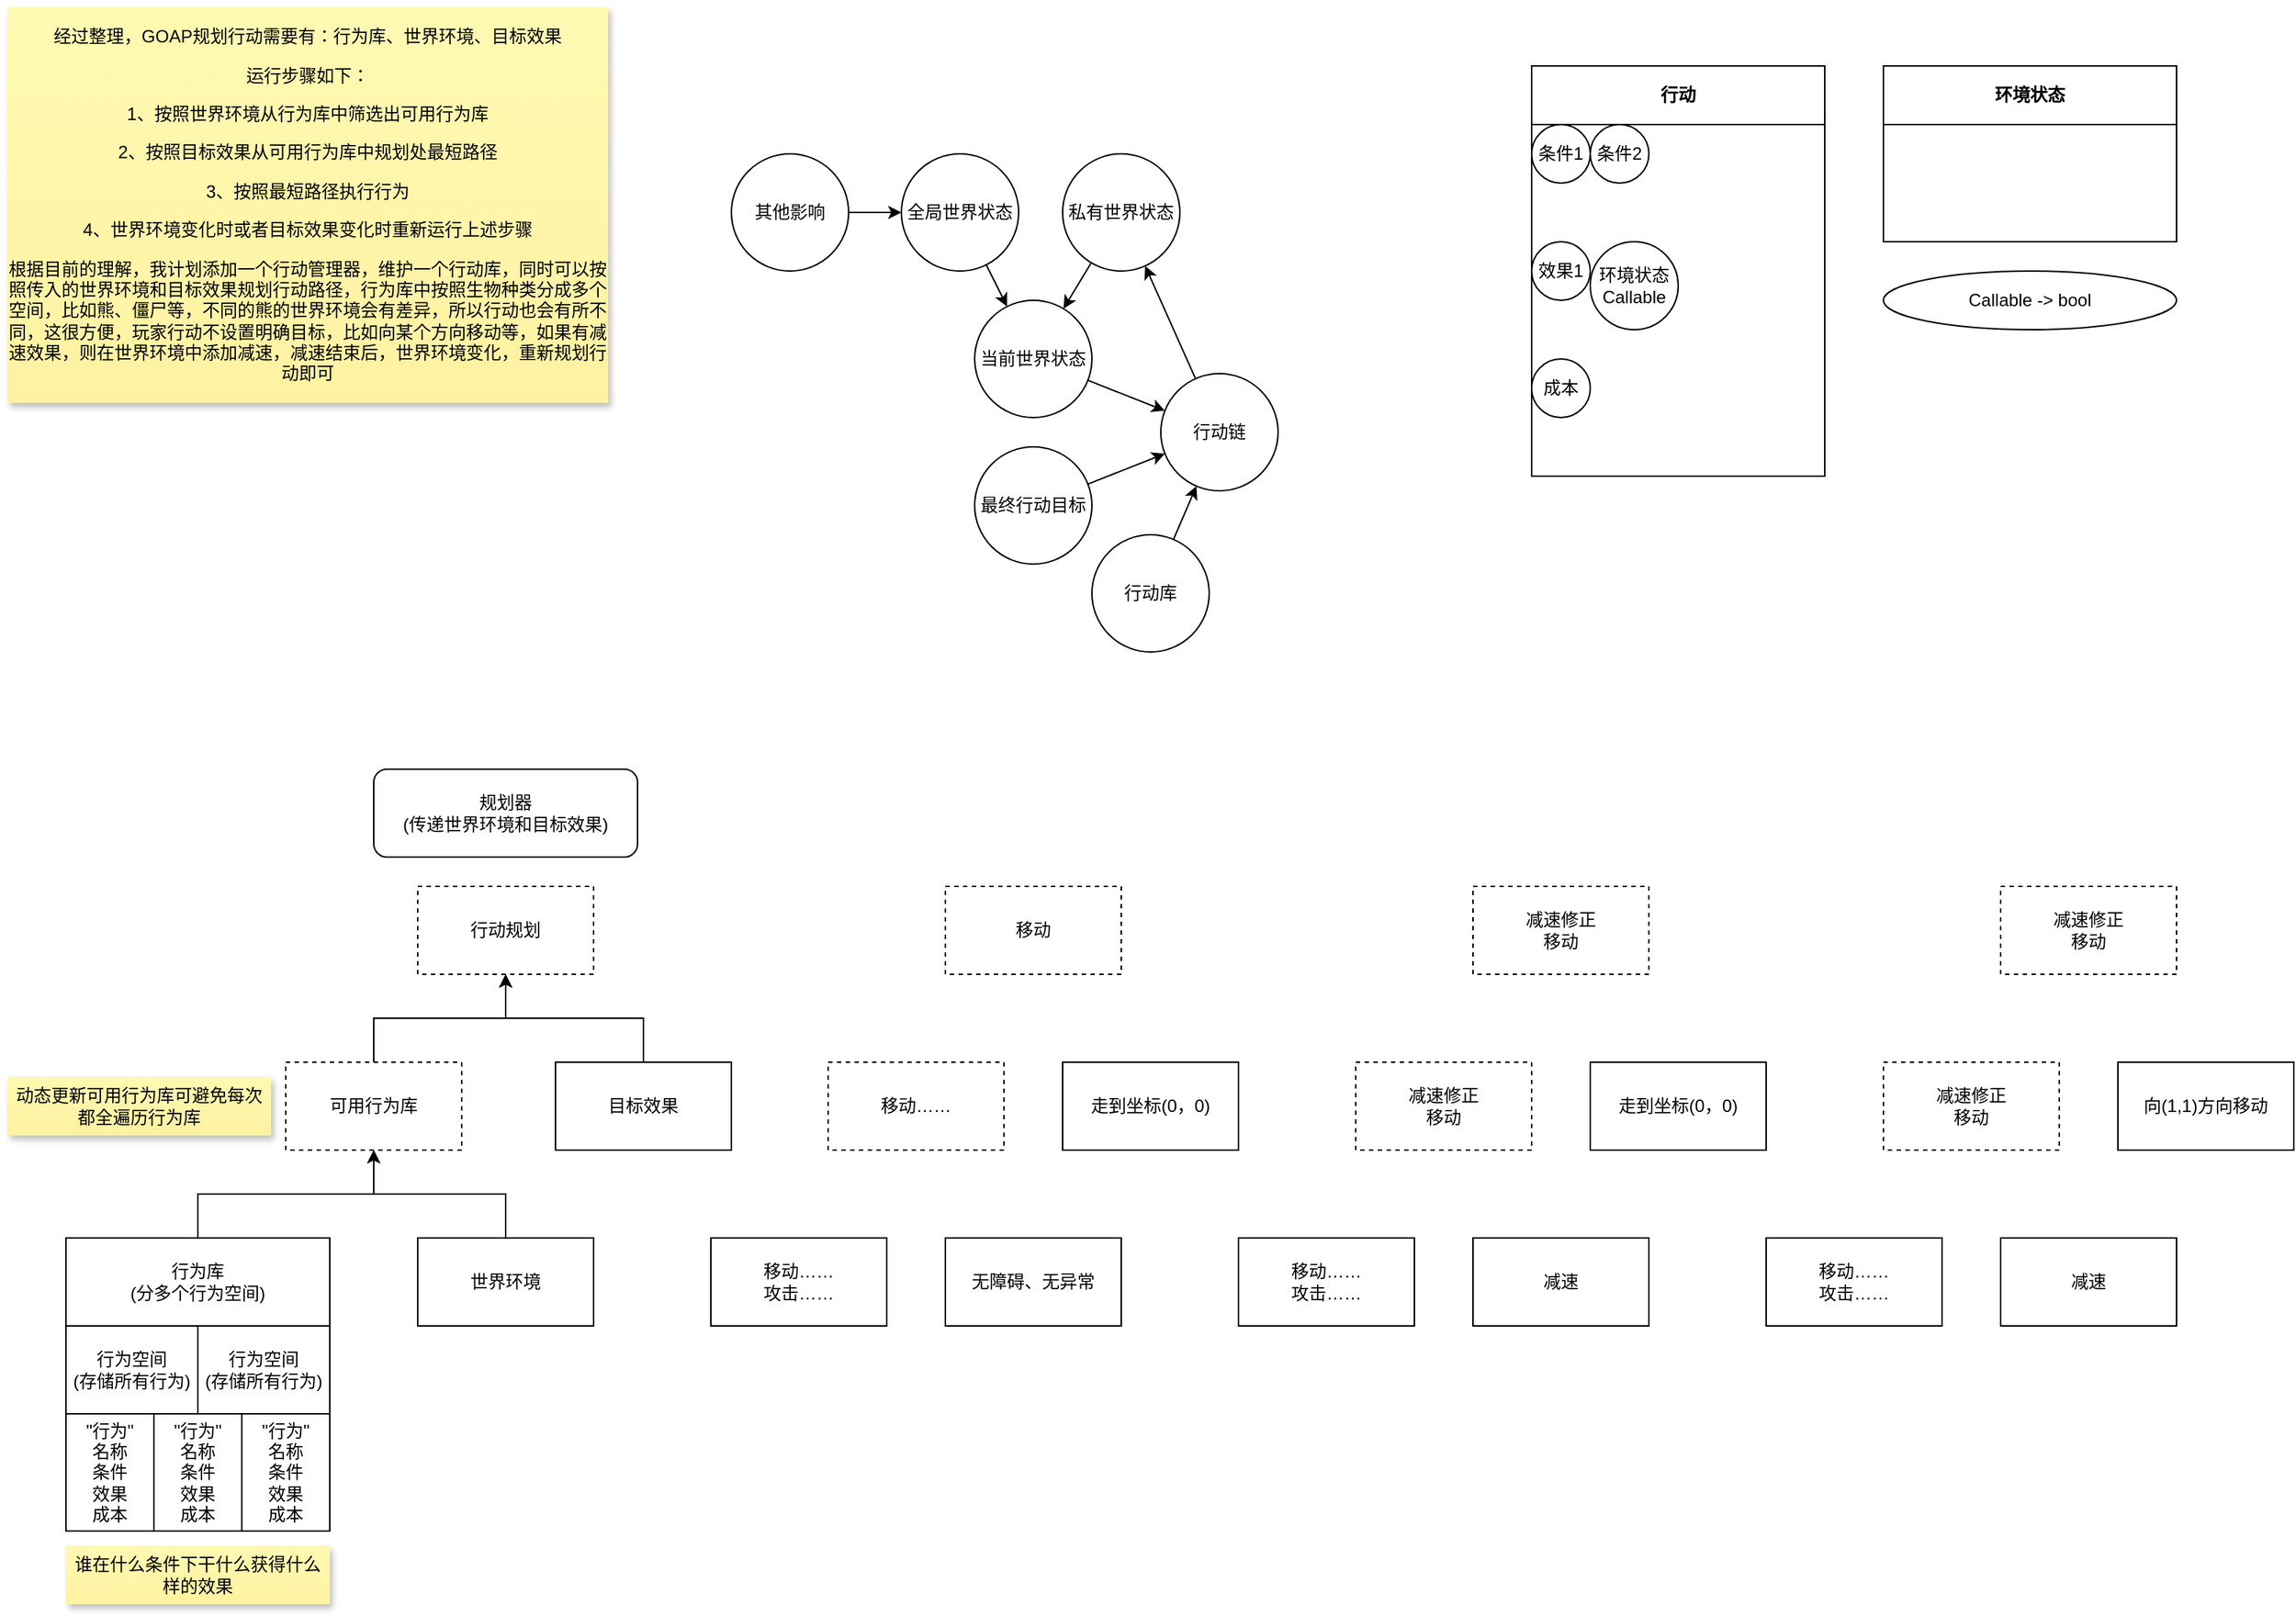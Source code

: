 <mxfile version="26.0.3">
  <diagram name="第 1 页" id="ztpbzlv1TndeiAizWeVI">
    <mxGraphModel dx="911" dy="555" grid="1" gridSize="10" guides="1" tooltips="1" connect="1" arrows="1" fold="1" page="1" pageScale="1" pageWidth="827" pageHeight="1169" math="0" shadow="0">
      <root>
        <mxCell id="0" />
        <mxCell id="1" parent="0" />
        <mxCell id="7N8fJA937FwxK6IIyWdn-8" style="edgeStyle=orthogonalEdgeStyle;rounded=0;orthogonalLoop=1;jettySize=auto;html=1;exitX=0.5;exitY=0;exitDx=0;exitDy=0;entryX=0.5;entryY=1;entryDx=0;entryDy=0;" parent="1" source="4GTQo5QM6bafJJ9mTJLX-1" target="7N8fJA937FwxK6IIyWdn-5" edge="1">
          <mxGeometry relative="1" as="geometry" />
        </mxCell>
        <mxCell id="4GTQo5QM6bafJJ9mTJLX-1" value="行为库&lt;br&gt;(分多个行为空间)" style="rounded=0;whiteSpace=wrap;html=1;" parent="1" vertex="1">
          <mxGeometry x="80" y="880" width="180" height="60" as="geometry" />
        </mxCell>
        <mxCell id="4GTQo5QM6bafJJ9mTJLX-2" value="&quot;行为&quot;&lt;br&gt;名称&lt;br&gt;条件&lt;br&gt;效果&lt;br&gt;成本" style="rounded=0;whiteSpace=wrap;html=1;" parent="1" vertex="1">
          <mxGeometry x="80" y="1000" width="60" height="80" as="geometry" />
        </mxCell>
        <mxCell id="4GTQo5QM6bafJJ9mTJLX-3" value="规划器&lt;br&gt;&lt;div&gt;(传递世界环境和目标效果)&lt;/div&gt;" style="rounded=1;whiteSpace=wrap;html=1;" parent="1" vertex="1">
          <mxGeometry x="290" y="560" width="180" height="60" as="geometry" />
        </mxCell>
        <mxCell id="4GTQo5QM6bafJJ9mTJLX-4" value="行为空间&lt;div&gt;(存储所有行为)&lt;/div&gt;" style="rounded=0;whiteSpace=wrap;html=1;" parent="1" vertex="1">
          <mxGeometry x="80" y="940" width="90" height="60" as="geometry" />
        </mxCell>
        <mxCell id="4GTQo5QM6bafJJ9mTJLX-5" value="&quot;行为&quot;&lt;br&gt;名称&lt;br&gt;条件&lt;br&gt;效果&lt;br&gt;成本" style="rounded=0;whiteSpace=wrap;html=1;" parent="1" vertex="1">
          <mxGeometry x="140" y="1000" width="60" height="80" as="geometry" />
        </mxCell>
        <mxCell id="4GTQo5QM6bafJJ9mTJLX-6" value="行为空间&lt;div&gt;(存储所有行为)&lt;/div&gt;" style="rounded=0;whiteSpace=wrap;html=1;" parent="1" vertex="1">
          <mxGeometry x="170" y="940" width="90" height="60" as="geometry" />
        </mxCell>
        <mxCell id="4GTQo5QM6bafJJ9mTJLX-7" value="&quot;行为&quot;&lt;br&gt;名称&lt;br&gt;条件&lt;br&gt;效果&lt;br&gt;成本" style="rounded=0;whiteSpace=wrap;html=1;" parent="1" vertex="1">
          <mxGeometry x="200" y="1000" width="60" height="80" as="geometry" />
        </mxCell>
        <mxCell id="7N8fJA937FwxK6IIyWdn-3" value="谁在什么条件下干什么获得什么样的效果" style="shape=note;whiteSpace=wrap;html=1;backgroundOutline=1;fontColor=#000000;darkOpacity=0.05;fillColor=#FFF9B2;strokeColor=none;fillStyle=solid;direction=west;gradientDirection=north;gradientColor=#FFF2A1;shadow=1;size=0;pointerEvents=1;" parent="1" vertex="1">
          <mxGeometry x="80" y="1090" width="180" height="40" as="geometry" />
        </mxCell>
        <mxCell id="7N8fJA937FwxK6IIyWdn-10" style="edgeStyle=orthogonalEdgeStyle;rounded=0;orthogonalLoop=1;jettySize=auto;html=1;exitX=0.5;exitY=0;exitDx=0;exitDy=0;entryX=0.5;entryY=1;entryDx=0;entryDy=0;" parent="1" source="7N8fJA937FwxK6IIyWdn-4" target="7N8fJA937FwxK6IIyWdn-5" edge="1">
          <mxGeometry relative="1" as="geometry" />
        </mxCell>
        <mxCell id="7N8fJA937FwxK6IIyWdn-4" value="世界环境" style="whiteSpace=wrap;html=1;" parent="1" vertex="1">
          <mxGeometry x="320" y="880" width="120" height="60" as="geometry" />
        </mxCell>
        <mxCell id="7N8fJA937FwxK6IIyWdn-12" style="edgeStyle=orthogonalEdgeStyle;rounded=0;orthogonalLoop=1;jettySize=auto;html=1;exitX=0.5;exitY=0;exitDx=0;exitDy=0;entryX=0.5;entryY=1;entryDx=0;entryDy=0;" parent="1" source="7N8fJA937FwxK6IIyWdn-5" target="7N8fJA937FwxK6IIyWdn-7" edge="1">
          <mxGeometry relative="1" as="geometry" />
        </mxCell>
        <mxCell id="7N8fJA937FwxK6IIyWdn-5" value="可用行为库" style="whiteSpace=wrap;html=1;dashed=1;" parent="1" vertex="1">
          <mxGeometry x="230" y="760" width="120" height="60" as="geometry" />
        </mxCell>
        <mxCell id="7N8fJA937FwxK6IIyWdn-11" style="edgeStyle=orthogonalEdgeStyle;rounded=0;orthogonalLoop=1;jettySize=auto;html=1;exitX=0.5;exitY=0;exitDx=0;exitDy=0;entryX=0.5;entryY=1;entryDx=0;entryDy=0;" parent="1" source="7N8fJA937FwxK6IIyWdn-6" target="7N8fJA937FwxK6IIyWdn-7" edge="1">
          <mxGeometry relative="1" as="geometry" />
        </mxCell>
        <mxCell id="7N8fJA937FwxK6IIyWdn-6" value="目标效果" style="whiteSpace=wrap;html=1;" parent="1" vertex="1">
          <mxGeometry x="414" y="760" width="120" height="60" as="geometry" />
        </mxCell>
        <mxCell id="7N8fJA937FwxK6IIyWdn-7" value="行动规划" style="whiteSpace=wrap;html=1;dashed=1;" parent="1" vertex="1">
          <mxGeometry x="320" y="640" width="120" height="60" as="geometry" />
        </mxCell>
        <mxCell id="7N8fJA937FwxK6IIyWdn-13" value="动态更新可用行为库可避免每次都全遍历行为库" style="shape=note;whiteSpace=wrap;html=1;backgroundOutline=1;fontColor=#000000;darkOpacity=0.05;fillColor=#FFF9B2;strokeColor=none;fillStyle=solid;direction=west;gradientDirection=north;gradientColor=#FFF2A1;shadow=1;size=0;pointerEvents=1;" parent="1" vertex="1">
          <mxGeometry x="40" y="770" width="180" height="40" as="geometry" />
        </mxCell>
        <mxCell id="7N8fJA937FwxK6IIyWdn-14" value="移动" style="whiteSpace=wrap;html=1;dashed=1;" parent="1" vertex="1">
          <mxGeometry x="680" y="640" width="120" height="60" as="geometry" />
        </mxCell>
        <mxCell id="7N8fJA937FwxK6IIyWdn-15" value="移动……" style="whiteSpace=wrap;html=1;dashed=1;" parent="1" vertex="1">
          <mxGeometry x="600" y="760" width="120" height="60" as="geometry" />
        </mxCell>
        <mxCell id="7N8fJA937FwxK6IIyWdn-16" value="走到坐标(0，0)" style="whiteSpace=wrap;html=1;" parent="1" vertex="1">
          <mxGeometry x="760" y="760" width="120" height="60" as="geometry" />
        </mxCell>
        <mxCell id="7N8fJA937FwxK6IIyWdn-17" value="无障碍、无异常" style="whiteSpace=wrap;html=1;" parent="1" vertex="1">
          <mxGeometry x="680" y="880" width="120" height="60" as="geometry" />
        </mxCell>
        <mxCell id="7N8fJA937FwxK6IIyWdn-18" value="移动……&lt;br&gt;攻击……" style="whiteSpace=wrap;html=1;" parent="1" vertex="1">
          <mxGeometry x="520" y="880" width="120" height="60" as="geometry" />
        </mxCell>
        <mxCell id="7N8fJA937FwxK6IIyWdn-19" value="减速修正&lt;br&gt;移动" style="whiteSpace=wrap;html=1;dashed=1;" parent="1" vertex="1">
          <mxGeometry x="1040" y="640" width="120" height="60" as="geometry" />
        </mxCell>
        <mxCell id="7N8fJA937FwxK6IIyWdn-20" value="减速修正&lt;br&gt;移动" style="whiteSpace=wrap;html=1;dashed=1;" parent="1" vertex="1">
          <mxGeometry x="960" y="760" width="120" height="60" as="geometry" />
        </mxCell>
        <mxCell id="7N8fJA937FwxK6IIyWdn-21" value="走到坐标(0，0)" style="whiteSpace=wrap;html=1;" parent="1" vertex="1">
          <mxGeometry x="1120" y="760" width="120" height="60" as="geometry" />
        </mxCell>
        <mxCell id="7N8fJA937FwxK6IIyWdn-22" value="减速" style="whiteSpace=wrap;html=1;" parent="1" vertex="1">
          <mxGeometry x="1040" y="880" width="120" height="60" as="geometry" />
        </mxCell>
        <mxCell id="7N8fJA937FwxK6IIyWdn-23" value="移动……&lt;br&gt;攻击……" style="whiteSpace=wrap;html=1;" parent="1" vertex="1">
          <mxGeometry x="880" y="880" width="120" height="60" as="geometry" />
        </mxCell>
        <mxCell id="7N8fJA937FwxK6IIyWdn-25" value="&lt;p data-pm-slice=&quot;1 1 []&quot;&gt;经过整理，GOAP规划行动需要有：行为库、世界环境、目标效果&lt;/p&gt;&lt;p&gt;运行步骤如下：&lt;/p&gt;&lt;p&gt;1、按照世界环境从行为库中筛选出可用行为库&lt;/p&gt;&lt;p&gt;2、按照目标效果从可用行为库中规划处最短路径&lt;/p&gt;&lt;p&gt;3、按照最短路径执行行为&lt;/p&gt;&lt;p&gt;4、世界环境变化时或者目标效果变化时重新运行上述步骤&lt;/p&gt;&lt;p&gt;根据目前的理解，我计划添加一个行动管理器，维护一个行动库，同时可以按照传入的世界环境和目标效果规划行动路径，行为库中按照生物种类分成多个空间，比如熊、僵尸等，不同的熊的世界环境会有差异，所以行动也会有所不同，这很方便，玩家行动不设置明确目标，比如向某个方向移动等，如果有减速效果，则在世界环境中添加减速，减速结束后，世界环境变化，重新规划行动即可&lt;/p&gt;" style="shape=note;whiteSpace=wrap;html=1;backgroundOutline=1;fontColor=#000000;darkOpacity=0.05;fillColor=#FFF9B2;strokeColor=none;fillStyle=solid;direction=west;gradientDirection=north;gradientColor=#FFF2A1;shadow=1;size=0;pointerEvents=1;" parent="1" vertex="1">
          <mxGeometry x="40" y="40" width="410" height="270" as="geometry" />
        </mxCell>
        <mxCell id="7N8fJA937FwxK6IIyWdn-26" value="减速修正&lt;br&gt;移动" style="whiteSpace=wrap;html=1;dashed=1;" parent="1" vertex="1">
          <mxGeometry x="1400" y="640" width="120" height="60" as="geometry" />
        </mxCell>
        <mxCell id="7N8fJA937FwxK6IIyWdn-27" value="减速修正&lt;br&gt;移动" style="whiteSpace=wrap;html=1;dashed=1;" parent="1" vertex="1">
          <mxGeometry x="1320" y="760" width="120" height="60" as="geometry" />
        </mxCell>
        <mxCell id="7N8fJA937FwxK6IIyWdn-28" value="向(1,1)方向移动" style="whiteSpace=wrap;html=1;" parent="1" vertex="1">
          <mxGeometry x="1480" y="760" width="120" height="60" as="geometry" />
        </mxCell>
        <mxCell id="7N8fJA937FwxK6IIyWdn-29" value="减速" style="whiteSpace=wrap;html=1;" parent="1" vertex="1">
          <mxGeometry x="1400" y="880" width="120" height="60" as="geometry" />
        </mxCell>
        <mxCell id="7N8fJA937FwxK6IIyWdn-30" value="移动……&lt;br&gt;攻击……" style="whiteSpace=wrap;html=1;" parent="1" vertex="1">
          <mxGeometry x="1240" y="880" width="120" height="60" as="geometry" />
        </mxCell>
        <mxCell id="7N8fJA937FwxK6IIyWdn-38" value="全局世界状态" style="ellipse;whiteSpace=wrap;html=1;" parent="1" vertex="1">
          <mxGeometry x="650" y="140" width="80" height="80" as="geometry" />
        </mxCell>
        <mxCell id="7N8fJA937FwxK6IIyWdn-39" value="私有世界状态" style="ellipse;whiteSpace=wrap;html=1;" parent="1" vertex="1">
          <mxGeometry x="760" y="140" width="80" height="80" as="geometry" />
        </mxCell>
        <mxCell id="7N8fJA937FwxK6IIyWdn-40" value="当前世界状态" style="ellipse;whiteSpace=wrap;html=1;" parent="1" vertex="1">
          <mxGeometry x="700" y="240" width="80" height="80" as="geometry" />
        </mxCell>
        <mxCell id="7N8fJA937FwxK6IIyWdn-42" value="" style="edgeStyle=none;orthogonalLoop=1;jettySize=auto;html=1;rounded=0;" parent="1" source="7N8fJA937FwxK6IIyWdn-38" target="7N8fJA937FwxK6IIyWdn-40" edge="1">
          <mxGeometry width="80" relative="1" as="geometry">
            <mxPoint x="970" y="240" as="sourcePoint" />
            <mxPoint x="1050" y="240" as="targetPoint" />
            <Array as="points" />
          </mxGeometry>
        </mxCell>
        <mxCell id="7N8fJA937FwxK6IIyWdn-43" value="" style="edgeStyle=none;orthogonalLoop=1;jettySize=auto;html=1;rounded=0;" parent="1" source="7N8fJA937FwxK6IIyWdn-39" target="7N8fJA937FwxK6IIyWdn-40" edge="1">
          <mxGeometry width="80" relative="1" as="geometry">
            <mxPoint x="890" y="230" as="sourcePoint" />
            <mxPoint x="970" y="230" as="targetPoint" />
            <Array as="points" />
          </mxGeometry>
        </mxCell>
        <mxCell id="7N8fJA937FwxK6IIyWdn-45" value="其他影响" style="ellipse;whiteSpace=wrap;html=1;" parent="1" vertex="1">
          <mxGeometry x="534" y="140" width="80" height="80" as="geometry" />
        </mxCell>
        <mxCell id="7N8fJA937FwxK6IIyWdn-46" value="" style="edgeStyle=none;orthogonalLoop=1;jettySize=auto;html=1;rounded=0;" parent="1" source="7N8fJA937FwxK6IIyWdn-45" target="7N8fJA937FwxK6IIyWdn-38" edge="1">
          <mxGeometry width="80" relative="1" as="geometry">
            <mxPoint x="650" y="80" as="sourcePoint" />
            <mxPoint x="730" y="80" as="targetPoint" />
            <Array as="points" />
          </mxGeometry>
        </mxCell>
        <mxCell id="7N8fJA937FwxK6IIyWdn-47" value="最终行动目标" style="ellipse;whiteSpace=wrap;html=1;" parent="1" vertex="1">
          <mxGeometry x="700" y="340" width="80" height="80" as="geometry" />
        </mxCell>
        <mxCell id="7N8fJA937FwxK6IIyWdn-49" value="行动链" style="ellipse;whiteSpace=wrap;html=1;" parent="1" vertex="1">
          <mxGeometry x="827" y="290" width="80" height="80" as="geometry" />
        </mxCell>
        <mxCell id="7N8fJA937FwxK6IIyWdn-50" value="" style="edgeStyle=none;orthogonalLoop=1;jettySize=auto;html=1;rounded=0;" parent="1" source="7N8fJA937FwxK6IIyWdn-40" target="7N8fJA937FwxK6IIyWdn-49" edge="1">
          <mxGeometry width="80" relative="1" as="geometry">
            <mxPoint x="910" y="240" as="sourcePoint" />
            <mxPoint x="990" y="240" as="targetPoint" />
            <Array as="points" />
          </mxGeometry>
        </mxCell>
        <mxCell id="7N8fJA937FwxK6IIyWdn-51" value="" style="edgeStyle=none;orthogonalLoop=1;jettySize=auto;html=1;rounded=0;" parent="1" source="7N8fJA937FwxK6IIyWdn-47" target="7N8fJA937FwxK6IIyWdn-49" edge="1">
          <mxGeometry width="80" relative="1" as="geometry">
            <mxPoint x="820" y="390" as="sourcePoint" />
            <mxPoint x="900" y="390" as="targetPoint" />
            <Array as="points" />
          </mxGeometry>
        </mxCell>
        <mxCell id="7N8fJA937FwxK6IIyWdn-52" value="行动库" style="ellipse;whiteSpace=wrap;html=1;" parent="1" vertex="1">
          <mxGeometry x="780" y="400" width="80" height="80" as="geometry" />
        </mxCell>
        <mxCell id="7N8fJA937FwxK6IIyWdn-53" value="" style="edgeStyle=none;orthogonalLoop=1;jettySize=auto;html=1;rounded=0;" parent="1" source="7N8fJA937FwxK6IIyWdn-52" target="7N8fJA937FwxK6IIyWdn-49" edge="1">
          <mxGeometry width="80" relative="1" as="geometry">
            <mxPoint x="960" y="390" as="sourcePoint" />
            <mxPoint x="1040" y="390" as="targetPoint" />
            <Array as="points" />
          </mxGeometry>
        </mxCell>
        <mxCell id="7N8fJA937FwxK6IIyWdn-54" value="" style="edgeStyle=none;orthogonalLoop=1;jettySize=auto;html=1;rounded=0;" parent="1" source="7N8fJA937FwxK6IIyWdn-49" target="7N8fJA937FwxK6IIyWdn-39" edge="1">
          <mxGeometry width="80" relative="1" as="geometry">
            <mxPoint x="900" y="220" as="sourcePoint" />
            <mxPoint x="980" y="220" as="targetPoint" />
            <Array as="points" />
          </mxGeometry>
        </mxCell>
        <mxCell id="OdeeGB7fIttDKXOStnM0-2" value="行动" style="swimlane;whiteSpace=wrap;html=1;startSize=40;" parent="1" vertex="1">
          <mxGeometry x="1080" y="80" width="200" height="280" as="geometry" />
        </mxCell>
        <mxCell id="OdeeGB7fIttDKXOStnM0-4" value="条件1" style="ellipse;whiteSpace=wrap;html=1;" parent="OdeeGB7fIttDKXOStnM0-2" vertex="1">
          <mxGeometry y="40" width="40" height="40" as="geometry" />
        </mxCell>
        <mxCell id="OdeeGB7fIttDKXOStnM0-5" value="效果1" style="ellipse;whiteSpace=wrap;html=1;" parent="OdeeGB7fIttDKXOStnM0-2" vertex="1">
          <mxGeometry y="120" width="40" height="40" as="geometry" />
        </mxCell>
        <mxCell id="OdeeGB7fIttDKXOStnM0-6" value="条件2" style="ellipse;whiteSpace=wrap;html=1;" parent="OdeeGB7fIttDKXOStnM0-2" vertex="1">
          <mxGeometry x="40" y="40" width="40" height="40" as="geometry" />
        </mxCell>
        <mxCell id="OdeeGB7fIttDKXOStnM0-7" value="成本" style="ellipse;whiteSpace=wrap;html=1;" parent="OdeeGB7fIttDKXOStnM0-2" vertex="1">
          <mxGeometry y="200" width="40" height="40" as="geometry" />
        </mxCell>
        <mxCell id="28Hz7f1aDfR1WRUMnI_M-3" value="环境状态&lt;br&gt;Callable" style="ellipse;whiteSpace=wrap;html=1;" vertex="1" parent="OdeeGB7fIttDKXOStnM0-2">
          <mxGeometry x="40" y="120" width="60" height="60" as="geometry" />
        </mxCell>
        <mxCell id="OdeeGB7fIttDKXOStnM0-9" value="环境状态" style="swimlane;whiteSpace=wrap;html=1;startSize=40;" parent="1" vertex="1">
          <mxGeometry x="1320" y="80" width="200" height="120" as="geometry" />
        </mxCell>
        <mxCell id="OdeeGB7fIttDKXOStnM0-12" value="Callable -&amp;gt; bool" style="ellipse;whiteSpace=wrap;html=1;" parent="1" vertex="1">
          <mxGeometry x="1320" y="220" width="200" height="40" as="geometry" />
        </mxCell>
      </root>
    </mxGraphModel>
  </diagram>
</mxfile>
